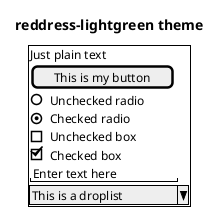' Do not edit
' Theme Gallery
' autogenerated by script
'
@startsalt
!theme reddress-lightgreen
title reddress-lightgreen theme
{+
  Just plain text
  [This is my button]
  ()  Unchecked radio
  (X) Checked radio
  []  Unchecked box
  [X] Checked box
  "Enter text here   "
  ^This is a droplist^
}
@endsalt